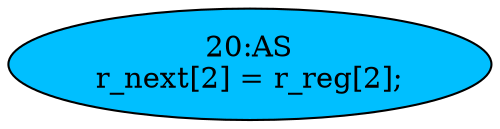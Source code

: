 strict digraph "" {
	node [label="\N"];
	"20:AS"	[ast="<pyverilog.vparser.ast.Assign object at 0x7f218c0ee4d0>",
		def_var="['r_next']",
		fillcolor=deepskyblue,
		label="20:AS
r_next[2] = r_reg[2];",
		statements="[]",
		style=filled,
		typ=Assign,
		use_var="['r_reg']"];
}
